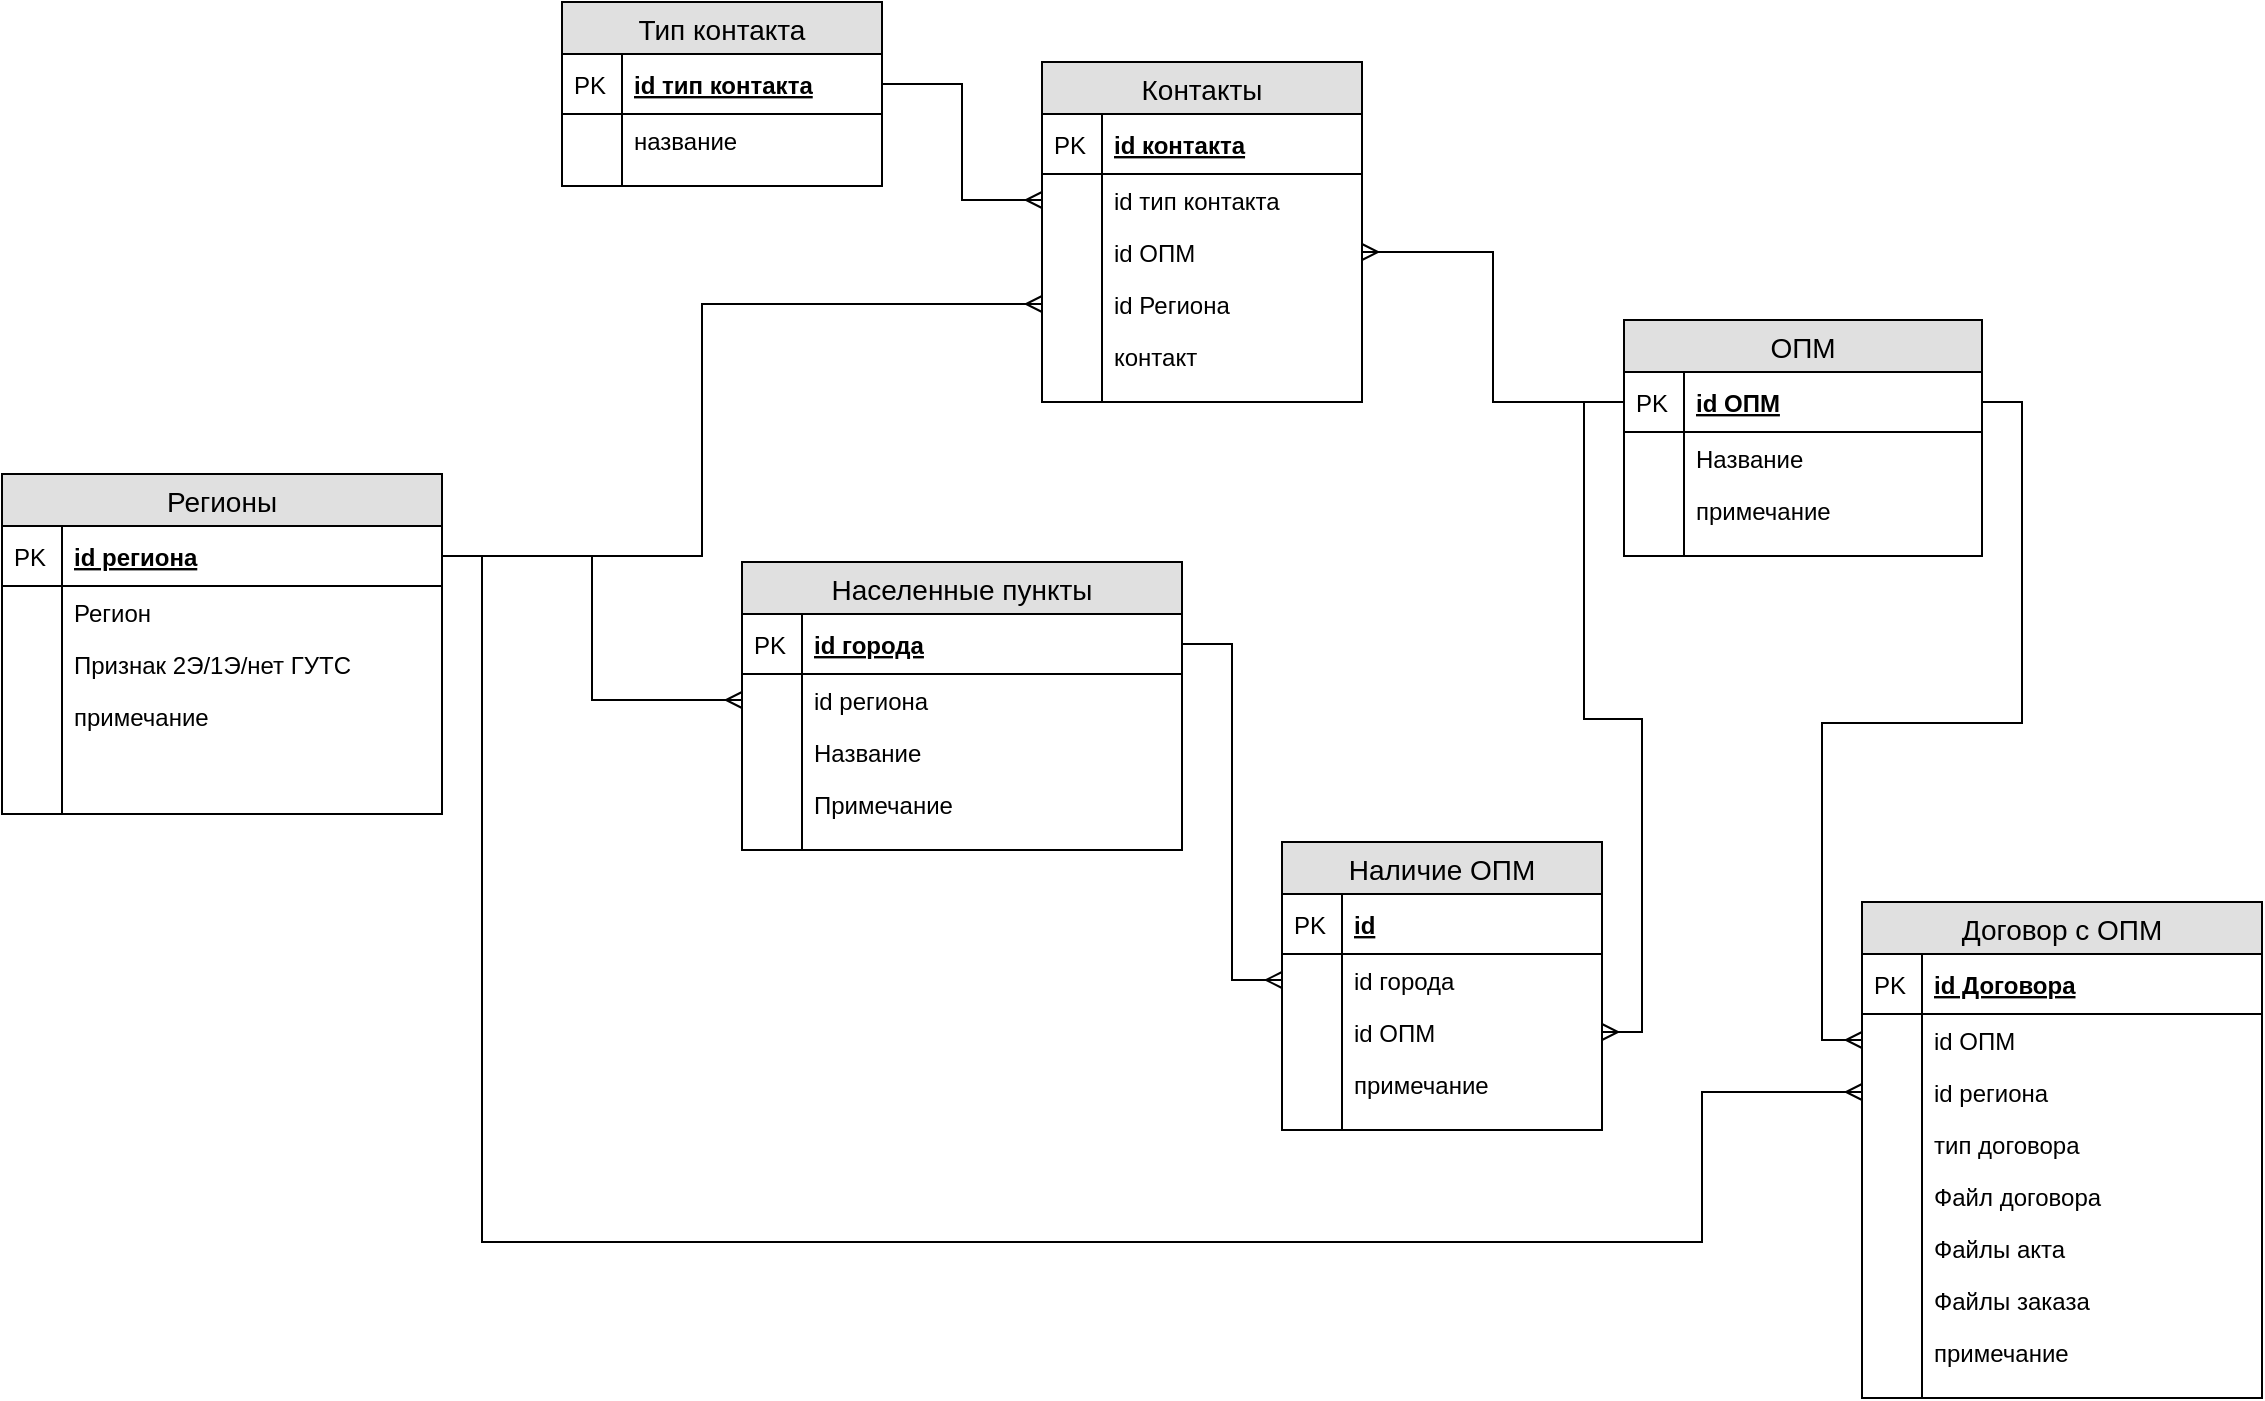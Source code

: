 <mxfile version="12.6.5" type="github">
  <diagram id="T6TtcP_ByoEV5wqr8vDN" name="Page-1">
    <mxGraphModel dx="2249" dy="1931" grid="1" gridSize="10" guides="1" tooltips="1" connect="1" arrows="1" fold="1" page="1" pageScale="1" pageWidth="827" pageHeight="1169" math="0" shadow="0">
      <root>
        <mxCell id="0"/>
        <mxCell id="1" parent="0"/>
        <mxCell id="ZsCwSDWXHQRcliCqkR90-1" value="ОПМ" style="swimlane;fontStyle=0;childLayout=stackLayout;horizontal=1;startSize=26;fillColor=#e0e0e0;horizontalStack=0;resizeParent=1;resizeParentMax=0;resizeLast=0;collapsible=1;marginBottom=0;swimlaneFillColor=#ffffff;align=center;fontSize=14;direction=east;" parent="1" vertex="1">
          <mxGeometry x="611" y="49" width="179" height="118" as="geometry">
            <mxRectangle x="590" y="70" width="70" height="26" as="alternateBounds"/>
          </mxGeometry>
        </mxCell>
        <mxCell id="ZsCwSDWXHQRcliCqkR90-2" value="id ОПМ" style="shape=partialRectangle;top=0;left=0;right=0;bottom=1;align=left;verticalAlign=middle;fillColor=none;spacingLeft=34;spacingRight=4;overflow=hidden;rotatable=0;points=[[0,0.5],[1,0.5]];portConstraint=eastwest;dropTarget=0;fontStyle=5;fontSize=12;" parent="ZsCwSDWXHQRcliCqkR90-1" vertex="1">
          <mxGeometry y="26" width="179" height="30" as="geometry"/>
        </mxCell>
        <mxCell id="ZsCwSDWXHQRcliCqkR90-3" value="PK" style="shape=partialRectangle;top=0;left=0;bottom=0;fillColor=none;align=left;verticalAlign=middle;spacingLeft=4;spacingRight=4;overflow=hidden;rotatable=0;points=[];portConstraint=eastwest;part=1;fontSize=12;" parent="ZsCwSDWXHQRcliCqkR90-2" vertex="1" connectable="0">
          <mxGeometry width="30" height="30" as="geometry"/>
        </mxCell>
        <mxCell id="ZsCwSDWXHQRcliCqkR90-4" value="Название" style="shape=partialRectangle;top=0;left=0;right=0;bottom=0;align=left;verticalAlign=top;fillColor=none;spacingLeft=34;spacingRight=4;overflow=hidden;rotatable=0;points=[[0,0.5],[1,0.5]];portConstraint=eastwest;dropTarget=0;fontSize=12;" parent="ZsCwSDWXHQRcliCqkR90-1" vertex="1">
          <mxGeometry y="56" width="179" height="26" as="geometry"/>
        </mxCell>
        <mxCell id="ZsCwSDWXHQRcliCqkR90-5" value="" style="shape=partialRectangle;top=0;left=0;bottom=0;fillColor=none;align=left;verticalAlign=top;spacingLeft=4;spacingRight=4;overflow=hidden;rotatable=0;points=[];portConstraint=eastwest;part=1;fontSize=12;" parent="ZsCwSDWXHQRcliCqkR90-4" vertex="1" connectable="0">
          <mxGeometry width="30" height="26" as="geometry"/>
        </mxCell>
        <mxCell id="ZsCwSDWXHQRcliCqkR90-6" value="примечание" style="shape=partialRectangle;top=0;left=0;right=0;bottom=0;align=left;verticalAlign=top;fillColor=none;spacingLeft=34;spacingRight=4;overflow=hidden;rotatable=0;points=[[0,0.5],[1,0.5]];portConstraint=eastwest;dropTarget=0;fontSize=12;" parent="ZsCwSDWXHQRcliCqkR90-1" vertex="1">
          <mxGeometry y="82" width="179" height="26" as="geometry"/>
        </mxCell>
        <mxCell id="ZsCwSDWXHQRcliCqkR90-7" value="" style="shape=partialRectangle;top=0;left=0;bottom=0;fillColor=none;align=left;verticalAlign=top;spacingLeft=4;spacingRight=4;overflow=hidden;rotatable=0;points=[];portConstraint=eastwest;part=1;fontSize=12;" parent="ZsCwSDWXHQRcliCqkR90-6" vertex="1" connectable="0">
          <mxGeometry width="30" height="26" as="geometry"/>
        </mxCell>
        <mxCell id="ZsCwSDWXHQRcliCqkR90-10" value="" style="shape=partialRectangle;top=0;left=0;right=0;bottom=0;align=left;verticalAlign=top;fillColor=none;spacingLeft=34;spacingRight=4;overflow=hidden;rotatable=0;points=[[0,0.5],[1,0.5]];portConstraint=eastwest;dropTarget=0;fontSize=12;" parent="ZsCwSDWXHQRcliCqkR90-1" vertex="1">
          <mxGeometry y="108" width="179" height="10" as="geometry"/>
        </mxCell>
        <mxCell id="ZsCwSDWXHQRcliCqkR90-11" value="" style="shape=partialRectangle;top=0;left=0;bottom=0;fillColor=none;align=left;verticalAlign=top;spacingLeft=4;spacingRight=4;overflow=hidden;rotatable=0;points=[];portConstraint=eastwest;part=1;fontSize=12;" parent="ZsCwSDWXHQRcliCqkR90-10" vertex="1" connectable="0">
          <mxGeometry width="30" height="10" as="geometry"/>
        </mxCell>
        <mxCell id="ZsCwSDWXHQRcliCqkR90-12" value="Договор с ОПМ" style="swimlane;fontStyle=0;childLayout=stackLayout;horizontal=1;startSize=26;fillColor=#e0e0e0;horizontalStack=0;resizeParent=1;resizeParentMax=0;resizeLast=0;collapsible=1;marginBottom=0;swimlaneFillColor=#ffffff;align=center;fontSize=14;" parent="1" vertex="1">
          <mxGeometry x="730" y="340" width="200" height="248" as="geometry"/>
        </mxCell>
        <mxCell id="ZsCwSDWXHQRcliCqkR90-13" value="id Договора" style="shape=partialRectangle;top=0;left=0;right=0;bottom=1;align=left;verticalAlign=middle;fillColor=none;spacingLeft=34;spacingRight=4;overflow=hidden;rotatable=0;points=[[0,0.5],[1,0.5]];portConstraint=eastwest;dropTarget=0;fontStyle=5;fontSize=12;" parent="ZsCwSDWXHQRcliCqkR90-12" vertex="1">
          <mxGeometry y="26" width="200" height="30" as="geometry"/>
        </mxCell>
        <mxCell id="ZsCwSDWXHQRcliCqkR90-14" value="PK" style="shape=partialRectangle;top=0;left=0;bottom=0;fillColor=none;align=left;verticalAlign=middle;spacingLeft=4;spacingRight=4;overflow=hidden;rotatable=0;points=[];portConstraint=eastwest;part=1;fontSize=12;" parent="ZsCwSDWXHQRcliCqkR90-13" vertex="1" connectable="0">
          <mxGeometry width="30" height="30" as="geometry"/>
        </mxCell>
        <mxCell id="ZsCwSDWXHQRcliCqkR90-15" value="id ОПМ" style="shape=partialRectangle;top=0;left=0;right=0;bottom=0;align=left;verticalAlign=top;fillColor=none;spacingLeft=34;spacingRight=4;overflow=hidden;rotatable=0;points=[[0,0.5],[1,0.5]];portConstraint=eastwest;dropTarget=0;fontSize=12;" parent="ZsCwSDWXHQRcliCqkR90-12" vertex="1">
          <mxGeometry y="56" width="200" height="26" as="geometry"/>
        </mxCell>
        <mxCell id="ZsCwSDWXHQRcliCqkR90-16" value="" style="shape=partialRectangle;top=0;left=0;bottom=0;fillColor=none;align=left;verticalAlign=top;spacingLeft=4;spacingRight=4;overflow=hidden;rotatable=0;points=[];portConstraint=eastwest;part=1;fontSize=12;" parent="ZsCwSDWXHQRcliCqkR90-15" vertex="1" connectable="0">
          <mxGeometry width="30" height="26" as="geometry"/>
        </mxCell>
        <mxCell id="NCW903Lwlvp0PCIu4Wwk-44" value="id региона" style="shape=partialRectangle;top=0;left=0;right=0;bottom=0;align=left;verticalAlign=top;fillColor=none;spacingLeft=34;spacingRight=4;overflow=hidden;rotatable=0;points=[[0,0.5],[1,0.5]];portConstraint=eastwest;dropTarget=0;fontSize=12;" parent="ZsCwSDWXHQRcliCqkR90-12" vertex="1">
          <mxGeometry y="82" width="200" height="26" as="geometry"/>
        </mxCell>
        <mxCell id="NCW903Lwlvp0PCIu4Wwk-45" value="" style="shape=partialRectangle;top=0;left=0;bottom=0;fillColor=none;align=left;verticalAlign=top;spacingLeft=4;spacingRight=4;overflow=hidden;rotatable=0;points=[];portConstraint=eastwest;part=1;fontSize=12;" parent="NCW903Lwlvp0PCIu4Wwk-44" vertex="1" connectable="0">
          <mxGeometry width="30" height="26" as="geometry"/>
        </mxCell>
        <mxCell id="NCW903Lwlvp0PCIu4Wwk-46" value="тип договора" style="shape=partialRectangle;top=0;left=0;right=0;bottom=0;align=left;verticalAlign=top;fillColor=none;spacingLeft=34;spacingRight=4;overflow=hidden;rotatable=0;points=[[0,0.5],[1,0.5]];portConstraint=eastwest;dropTarget=0;fontSize=12;" parent="ZsCwSDWXHQRcliCqkR90-12" vertex="1">
          <mxGeometry y="108" width="200" height="26" as="geometry"/>
        </mxCell>
        <mxCell id="NCW903Lwlvp0PCIu4Wwk-47" value="" style="shape=partialRectangle;top=0;left=0;bottom=0;fillColor=none;align=left;verticalAlign=top;spacingLeft=4;spacingRight=4;overflow=hidden;rotatable=0;points=[];portConstraint=eastwest;part=1;fontSize=12;" parent="NCW903Lwlvp0PCIu4Wwk-46" vertex="1" connectable="0">
          <mxGeometry width="30" height="26" as="geometry"/>
        </mxCell>
        <mxCell id="ZsCwSDWXHQRcliCqkR90-25" value="Файл договора" style="shape=partialRectangle;top=0;left=0;right=0;bottom=0;align=left;verticalAlign=top;fillColor=none;spacingLeft=34;spacingRight=4;overflow=hidden;rotatable=0;points=[[0,0.5],[1,0.5]];portConstraint=eastwest;dropTarget=0;fontSize=12;" parent="ZsCwSDWXHQRcliCqkR90-12" vertex="1">
          <mxGeometry y="134" width="200" height="26" as="geometry"/>
        </mxCell>
        <mxCell id="ZsCwSDWXHQRcliCqkR90-26" value="" style="shape=partialRectangle;top=0;left=0;bottom=0;fillColor=none;align=left;verticalAlign=top;spacingLeft=4;spacingRight=4;overflow=hidden;rotatable=0;points=[];portConstraint=eastwest;part=1;fontSize=12;" parent="ZsCwSDWXHQRcliCqkR90-25" vertex="1" connectable="0">
          <mxGeometry width="30" height="26" as="geometry"/>
        </mxCell>
        <mxCell id="ZsCwSDWXHQRcliCqkR90-19" value="Файлы акта" style="shape=partialRectangle;top=0;left=0;right=0;bottom=0;align=left;verticalAlign=top;fillColor=none;spacingLeft=34;spacingRight=4;overflow=hidden;rotatable=0;points=[[0,0.5],[1,0.5]];portConstraint=eastwest;dropTarget=0;fontSize=12;" parent="ZsCwSDWXHQRcliCqkR90-12" vertex="1">
          <mxGeometry y="160" width="200" height="26" as="geometry"/>
        </mxCell>
        <mxCell id="ZsCwSDWXHQRcliCqkR90-20" value="" style="shape=partialRectangle;top=0;left=0;bottom=0;fillColor=none;align=left;verticalAlign=top;spacingLeft=4;spacingRight=4;overflow=hidden;rotatable=0;points=[];portConstraint=eastwest;part=1;fontSize=12;" parent="ZsCwSDWXHQRcliCqkR90-19" vertex="1" connectable="0">
          <mxGeometry width="30" height="26" as="geometry"/>
        </mxCell>
        <mxCell id="NCW903Lwlvp0PCIu4Wwk-39" value="Файлы заказа" style="shape=partialRectangle;top=0;left=0;right=0;bottom=0;align=left;verticalAlign=top;fillColor=none;spacingLeft=34;spacingRight=4;overflow=hidden;rotatable=0;points=[[0,0.5],[1,0.5]];portConstraint=eastwest;dropTarget=0;fontSize=12;" parent="ZsCwSDWXHQRcliCqkR90-12" vertex="1">
          <mxGeometry y="186" width="200" height="26" as="geometry"/>
        </mxCell>
        <mxCell id="NCW903Lwlvp0PCIu4Wwk-40" value="" style="shape=partialRectangle;top=0;left=0;bottom=0;fillColor=none;align=left;verticalAlign=top;spacingLeft=4;spacingRight=4;overflow=hidden;rotatable=0;points=[];portConstraint=eastwest;part=1;fontSize=12;" parent="NCW903Lwlvp0PCIu4Wwk-39" vertex="1" connectable="0">
          <mxGeometry width="30" height="26" as="geometry"/>
        </mxCell>
        <mxCell id="NCW903Lwlvp0PCIu4Wwk-37" value="примечание" style="shape=partialRectangle;top=0;left=0;right=0;bottom=0;align=left;verticalAlign=top;fillColor=none;spacingLeft=34;spacingRight=4;overflow=hidden;rotatable=0;points=[[0,0.5],[1,0.5]];portConstraint=eastwest;dropTarget=0;fontSize=12;" parent="ZsCwSDWXHQRcliCqkR90-12" vertex="1">
          <mxGeometry y="212" width="200" height="26" as="geometry"/>
        </mxCell>
        <mxCell id="NCW903Lwlvp0PCIu4Wwk-38" value="" style="shape=partialRectangle;top=0;left=0;bottom=0;fillColor=none;align=left;verticalAlign=top;spacingLeft=4;spacingRight=4;overflow=hidden;rotatable=0;points=[];portConstraint=eastwest;part=1;fontSize=12;" parent="NCW903Lwlvp0PCIu4Wwk-37" vertex="1" connectable="0">
          <mxGeometry width="30" height="26" as="geometry"/>
        </mxCell>
        <mxCell id="ZsCwSDWXHQRcliCqkR90-21" value="" style="shape=partialRectangle;top=0;left=0;right=0;bottom=0;align=left;verticalAlign=top;fillColor=none;spacingLeft=34;spacingRight=4;overflow=hidden;rotatable=0;points=[[0,0.5],[1,0.5]];portConstraint=eastwest;dropTarget=0;fontSize=12;" parent="ZsCwSDWXHQRcliCqkR90-12" vertex="1">
          <mxGeometry y="238" width="200" height="10" as="geometry"/>
        </mxCell>
        <mxCell id="ZsCwSDWXHQRcliCqkR90-22" value="" style="shape=partialRectangle;top=0;left=0;bottom=0;fillColor=none;align=left;verticalAlign=top;spacingLeft=4;spacingRight=4;overflow=hidden;rotatable=0;points=[];portConstraint=eastwest;part=1;fontSize=12;" parent="ZsCwSDWXHQRcliCqkR90-21" vertex="1" connectable="0">
          <mxGeometry width="30" height="10" as="geometry"/>
        </mxCell>
        <mxCell id="ZsCwSDWXHQRcliCqkR90-27" value="Населенные пункты" style="swimlane;fontStyle=0;childLayout=stackLayout;horizontal=1;startSize=26;fillColor=#e0e0e0;horizontalStack=0;resizeParent=1;resizeParentMax=0;resizeLast=0;collapsible=1;marginBottom=0;swimlaneFillColor=#ffffff;align=center;fontSize=14;" parent="1" vertex="1">
          <mxGeometry x="170" y="170" width="220" height="144" as="geometry"/>
        </mxCell>
        <mxCell id="ZsCwSDWXHQRcliCqkR90-28" value="id города" style="shape=partialRectangle;top=0;left=0;right=0;bottom=1;align=left;verticalAlign=middle;fillColor=none;spacingLeft=34;spacingRight=4;overflow=hidden;rotatable=0;points=[[0,0.5],[1,0.5]];portConstraint=eastwest;dropTarget=0;fontStyle=5;fontSize=12;" parent="ZsCwSDWXHQRcliCqkR90-27" vertex="1">
          <mxGeometry y="26" width="220" height="30" as="geometry"/>
        </mxCell>
        <mxCell id="ZsCwSDWXHQRcliCqkR90-29" value="PK" style="shape=partialRectangle;top=0;left=0;bottom=0;fillColor=none;align=left;verticalAlign=middle;spacingLeft=4;spacingRight=4;overflow=hidden;rotatable=0;points=[];portConstraint=eastwest;part=1;fontSize=12;" parent="ZsCwSDWXHQRcliCqkR90-28" vertex="1" connectable="0">
          <mxGeometry width="30" height="30" as="geometry"/>
        </mxCell>
        <mxCell id="ZsCwSDWXHQRcliCqkR90-30" value="id региона" style="shape=partialRectangle;top=0;left=0;right=0;bottom=0;align=left;verticalAlign=top;fillColor=none;spacingLeft=34;spacingRight=4;overflow=hidden;rotatable=0;points=[[0,0.5],[1,0.5]];portConstraint=eastwest;dropTarget=0;fontSize=12;" parent="ZsCwSDWXHQRcliCqkR90-27" vertex="1">
          <mxGeometry y="56" width="220" height="26" as="geometry"/>
        </mxCell>
        <mxCell id="ZsCwSDWXHQRcliCqkR90-31" value="" style="shape=partialRectangle;top=0;left=0;bottom=0;fillColor=none;align=left;verticalAlign=top;spacingLeft=4;spacingRight=4;overflow=hidden;rotatable=0;points=[];portConstraint=eastwest;part=1;fontSize=12;" parent="ZsCwSDWXHQRcliCqkR90-30" vertex="1" connectable="0">
          <mxGeometry width="30" height="26" as="geometry"/>
        </mxCell>
        <mxCell id="ZsCwSDWXHQRcliCqkR90-32" value="Название" style="shape=partialRectangle;top=0;left=0;right=0;bottom=0;align=left;verticalAlign=top;fillColor=none;spacingLeft=34;spacingRight=4;overflow=hidden;rotatable=0;points=[[0,0.5],[1,0.5]];portConstraint=eastwest;dropTarget=0;fontSize=12;" parent="ZsCwSDWXHQRcliCqkR90-27" vertex="1">
          <mxGeometry y="82" width="220" height="26" as="geometry"/>
        </mxCell>
        <mxCell id="ZsCwSDWXHQRcliCqkR90-33" value="" style="shape=partialRectangle;top=0;left=0;bottom=0;fillColor=none;align=left;verticalAlign=top;spacingLeft=4;spacingRight=4;overflow=hidden;rotatable=0;points=[];portConstraint=eastwest;part=1;fontSize=12;" parent="ZsCwSDWXHQRcliCqkR90-32" vertex="1" connectable="0">
          <mxGeometry width="30" height="26" as="geometry"/>
        </mxCell>
        <mxCell id="zO0Mn41OCNZTCa0ghS_0-32" value="Примечание" style="shape=partialRectangle;top=0;left=0;right=0;bottom=0;align=left;verticalAlign=top;fillColor=none;spacingLeft=34;spacingRight=4;overflow=hidden;rotatable=0;points=[[0,0.5],[1,0.5]];portConstraint=eastwest;dropTarget=0;fontSize=12;" vertex="1" parent="ZsCwSDWXHQRcliCqkR90-27">
          <mxGeometry y="108" width="220" height="26" as="geometry"/>
        </mxCell>
        <mxCell id="zO0Mn41OCNZTCa0ghS_0-33" value="" style="shape=partialRectangle;top=0;left=0;bottom=0;fillColor=none;align=left;verticalAlign=top;spacingLeft=4;spacingRight=4;overflow=hidden;rotatable=0;points=[];portConstraint=eastwest;part=1;fontSize=12;" vertex="1" connectable="0" parent="zO0Mn41OCNZTCa0ghS_0-32">
          <mxGeometry width="30" height="26" as="geometry"/>
        </mxCell>
        <mxCell id="ZsCwSDWXHQRcliCqkR90-36" value="" style="shape=partialRectangle;top=0;left=0;right=0;bottom=0;align=left;verticalAlign=top;fillColor=none;spacingLeft=34;spacingRight=4;overflow=hidden;rotatable=0;points=[[0,0.5],[1,0.5]];portConstraint=eastwest;dropTarget=0;fontSize=12;" parent="ZsCwSDWXHQRcliCqkR90-27" vertex="1">
          <mxGeometry y="134" width="220" height="10" as="geometry"/>
        </mxCell>
        <mxCell id="ZsCwSDWXHQRcliCqkR90-37" value="" style="shape=partialRectangle;top=0;left=0;bottom=0;fillColor=none;align=left;verticalAlign=top;spacingLeft=4;spacingRight=4;overflow=hidden;rotatable=0;points=[];portConstraint=eastwest;part=1;fontSize=12;" parent="ZsCwSDWXHQRcliCqkR90-36" vertex="1" connectable="0">
          <mxGeometry width="30" height="10" as="geometry"/>
        </mxCell>
        <mxCell id="NCW903Lwlvp0PCIu4Wwk-1" value="Регионы" style="swimlane;fontStyle=0;childLayout=stackLayout;horizontal=1;startSize=26;fillColor=#e0e0e0;horizontalStack=0;resizeParent=1;resizeParentMax=0;resizeLast=0;collapsible=1;marginBottom=0;swimlaneFillColor=#ffffff;align=center;fontSize=14;" parent="1" vertex="1">
          <mxGeometry x="-200" y="126" width="220" height="170" as="geometry"/>
        </mxCell>
        <mxCell id="NCW903Lwlvp0PCIu4Wwk-2" value="id региона" style="shape=partialRectangle;top=0;left=0;right=0;bottom=1;align=left;verticalAlign=middle;fillColor=none;spacingLeft=34;spacingRight=4;overflow=hidden;rotatable=0;points=[[0,0.5],[1,0.5]];portConstraint=eastwest;dropTarget=0;fontStyle=5;fontSize=12;" parent="NCW903Lwlvp0PCIu4Wwk-1" vertex="1">
          <mxGeometry y="26" width="220" height="30" as="geometry"/>
        </mxCell>
        <mxCell id="NCW903Lwlvp0PCIu4Wwk-3" value="PK" style="shape=partialRectangle;top=0;left=0;bottom=0;fillColor=none;align=left;verticalAlign=middle;spacingLeft=4;spacingRight=4;overflow=hidden;rotatable=0;points=[];portConstraint=eastwest;part=1;fontSize=12;" parent="NCW903Lwlvp0PCIu4Wwk-2" vertex="1" connectable="0">
          <mxGeometry width="30" height="30" as="geometry"/>
        </mxCell>
        <mxCell id="NCW903Lwlvp0PCIu4Wwk-4" value="Регион" style="shape=partialRectangle;top=0;left=0;right=0;bottom=0;align=left;verticalAlign=top;fillColor=none;spacingLeft=34;spacingRight=4;overflow=hidden;rotatable=0;points=[[0,0.5],[1,0.5]];portConstraint=eastwest;dropTarget=0;fontSize=12;" parent="NCW903Lwlvp0PCIu4Wwk-1" vertex="1">
          <mxGeometry y="56" width="220" height="26" as="geometry"/>
        </mxCell>
        <mxCell id="NCW903Lwlvp0PCIu4Wwk-5" value="" style="shape=partialRectangle;top=0;left=0;bottom=0;fillColor=none;align=left;verticalAlign=top;spacingLeft=4;spacingRight=4;overflow=hidden;rotatable=0;points=[];portConstraint=eastwest;part=1;fontSize=12;" parent="NCW903Lwlvp0PCIu4Wwk-4" vertex="1" connectable="0">
          <mxGeometry width="30" height="26" as="geometry"/>
        </mxCell>
        <mxCell id="NCW903Lwlvp0PCIu4Wwk-6" value="Признак 2Э/1Э/нет ГУТС" style="shape=partialRectangle;top=0;left=0;right=0;bottom=0;align=left;verticalAlign=top;fillColor=none;spacingLeft=34;spacingRight=4;overflow=hidden;rotatable=0;points=[[0,0.5],[1,0.5]];portConstraint=eastwest;dropTarget=0;fontSize=12;" parent="NCW903Lwlvp0PCIu4Wwk-1" vertex="1">
          <mxGeometry y="82" width="220" height="26" as="geometry"/>
        </mxCell>
        <mxCell id="NCW903Lwlvp0PCIu4Wwk-7" value="" style="shape=partialRectangle;top=0;left=0;bottom=0;fillColor=none;align=left;verticalAlign=top;spacingLeft=4;spacingRight=4;overflow=hidden;rotatable=0;points=[];portConstraint=eastwest;part=1;fontSize=12;" parent="NCW903Lwlvp0PCIu4Wwk-6" vertex="1" connectable="0">
          <mxGeometry width="30" height="26" as="geometry"/>
        </mxCell>
        <mxCell id="NCW903Lwlvp0PCIu4Wwk-10" value="примечание" style="shape=partialRectangle;top=0;left=0;right=0;bottom=0;align=left;verticalAlign=top;fillColor=none;spacingLeft=34;spacingRight=4;overflow=hidden;rotatable=0;points=[[0,0.5],[1,0.5]];portConstraint=eastwest;dropTarget=0;fontSize=12;" parent="NCW903Lwlvp0PCIu4Wwk-1" vertex="1">
          <mxGeometry y="108" width="220" height="26" as="geometry"/>
        </mxCell>
        <mxCell id="NCW903Lwlvp0PCIu4Wwk-11" value="" style="shape=partialRectangle;top=0;left=0;bottom=0;fillColor=none;align=left;verticalAlign=top;spacingLeft=4;spacingRight=4;overflow=hidden;rotatable=0;points=[];portConstraint=eastwest;part=1;fontSize=12;" parent="NCW903Lwlvp0PCIu4Wwk-10" vertex="1" connectable="0">
          <mxGeometry width="30" height="26" as="geometry"/>
        </mxCell>
        <mxCell id="NCW903Lwlvp0PCIu4Wwk-8" value="" style="shape=partialRectangle;top=0;left=0;right=0;bottom=0;align=left;verticalAlign=top;fillColor=none;spacingLeft=34;spacingRight=4;overflow=hidden;rotatable=0;points=[[0,0.5],[1,0.5]];portConstraint=eastwest;dropTarget=0;fontSize=12;" parent="NCW903Lwlvp0PCIu4Wwk-1" vertex="1">
          <mxGeometry y="134" width="220" height="26" as="geometry"/>
        </mxCell>
        <mxCell id="NCW903Lwlvp0PCIu4Wwk-9" value="" style="shape=partialRectangle;top=0;left=0;bottom=0;fillColor=none;align=left;verticalAlign=top;spacingLeft=4;spacingRight=4;overflow=hidden;rotatable=0;points=[];portConstraint=eastwest;part=1;fontSize=12;" parent="NCW903Lwlvp0PCIu4Wwk-8" vertex="1" connectable="0">
          <mxGeometry width="30" height="26" as="geometry"/>
        </mxCell>
        <mxCell id="NCW903Lwlvp0PCIu4Wwk-12" value="" style="shape=partialRectangle;top=0;left=0;right=0;bottom=0;align=left;verticalAlign=top;fillColor=none;spacingLeft=34;spacingRight=4;overflow=hidden;rotatable=0;points=[[0,0.5],[1,0.5]];portConstraint=eastwest;dropTarget=0;fontSize=12;" parent="NCW903Lwlvp0PCIu4Wwk-1" vertex="1">
          <mxGeometry y="160" width="220" height="10" as="geometry"/>
        </mxCell>
        <mxCell id="NCW903Lwlvp0PCIu4Wwk-13" value="" style="shape=partialRectangle;top=0;left=0;bottom=0;fillColor=none;align=left;verticalAlign=top;spacingLeft=4;spacingRight=4;overflow=hidden;rotatable=0;points=[];portConstraint=eastwest;part=1;fontSize=12;" parent="NCW903Lwlvp0PCIu4Wwk-12" vertex="1" connectable="0">
          <mxGeometry width="30" height="10" as="geometry"/>
        </mxCell>
        <mxCell id="NCW903Lwlvp0PCIu4Wwk-15" value="Наличие ОПМ" style="swimlane;fontStyle=0;childLayout=stackLayout;horizontal=1;startSize=26;fillColor=#e0e0e0;horizontalStack=0;resizeParent=1;resizeParentMax=0;resizeLast=0;collapsible=1;marginBottom=0;swimlaneFillColor=#ffffff;align=center;fontSize=14;" parent="1" vertex="1">
          <mxGeometry x="440" y="310" width="160" height="144" as="geometry"/>
        </mxCell>
        <mxCell id="NCW903Lwlvp0PCIu4Wwk-16" value="id" style="shape=partialRectangle;top=0;left=0;right=0;bottom=1;align=left;verticalAlign=middle;fillColor=none;spacingLeft=34;spacingRight=4;overflow=hidden;rotatable=0;points=[[0,0.5],[1,0.5]];portConstraint=eastwest;dropTarget=0;fontStyle=5;fontSize=12;" parent="NCW903Lwlvp0PCIu4Wwk-15" vertex="1">
          <mxGeometry y="26" width="160" height="30" as="geometry"/>
        </mxCell>
        <mxCell id="NCW903Lwlvp0PCIu4Wwk-17" value="PK" style="shape=partialRectangle;top=0;left=0;bottom=0;fillColor=none;align=left;verticalAlign=middle;spacingLeft=4;spacingRight=4;overflow=hidden;rotatable=0;points=[];portConstraint=eastwest;part=1;fontSize=12;" parent="NCW903Lwlvp0PCIu4Wwk-16" vertex="1" connectable="0">
          <mxGeometry width="30" height="30" as="geometry"/>
        </mxCell>
        <mxCell id="NCW903Lwlvp0PCIu4Wwk-18" value="id города" style="shape=partialRectangle;top=0;left=0;right=0;bottom=0;align=left;verticalAlign=top;fillColor=none;spacingLeft=34;spacingRight=4;overflow=hidden;rotatable=0;points=[[0,0.5],[1,0.5]];portConstraint=eastwest;dropTarget=0;fontSize=12;" parent="NCW903Lwlvp0PCIu4Wwk-15" vertex="1">
          <mxGeometry y="56" width="160" height="26" as="geometry"/>
        </mxCell>
        <mxCell id="NCW903Lwlvp0PCIu4Wwk-19" value="" style="shape=partialRectangle;top=0;left=0;bottom=0;fillColor=none;align=left;verticalAlign=top;spacingLeft=4;spacingRight=4;overflow=hidden;rotatable=0;points=[];portConstraint=eastwest;part=1;fontSize=12;" parent="NCW903Lwlvp0PCIu4Wwk-18" vertex="1" connectable="0">
          <mxGeometry width="30" height="26" as="geometry"/>
        </mxCell>
        <mxCell id="NCW903Lwlvp0PCIu4Wwk-20" value="id ОПМ" style="shape=partialRectangle;top=0;left=0;right=0;bottom=0;align=left;verticalAlign=top;fillColor=none;spacingLeft=34;spacingRight=4;overflow=hidden;rotatable=0;points=[[0,0.5],[1,0.5]];portConstraint=eastwest;dropTarget=0;fontSize=12;" parent="NCW903Lwlvp0PCIu4Wwk-15" vertex="1">
          <mxGeometry y="82" width="160" height="26" as="geometry"/>
        </mxCell>
        <mxCell id="NCW903Lwlvp0PCIu4Wwk-21" value="" style="shape=partialRectangle;top=0;left=0;bottom=0;fillColor=none;align=left;verticalAlign=top;spacingLeft=4;spacingRight=4;overflow=hidden;rotatable=0;points=[];portConstraint=eastwest;part=1;fontSize=12;" parent="NCW903Lwlvp0PCIu4Wwk-20" vertex="1" connectable="0">
          <mxGeometry width="30" height="26" as="geometry"/>
        </mxCell>
        <mxCell id="NCW903Lwlvp0PCIu4Wwk-22" value="примечание" style="shape=partialRectangle;top=0;left=0;right=0;bottom=0;align=left;verticalAlign=top;fillColor=none;spacingLeft=34;spacingRight=4;overflow=hidden;rotatable=0;points=[[0,0.5],[1,0.5]];portConstraint=eastwest;dropTarget=0;fontSize=12;" parent="NCW903Lwlvp0PCIu4Wwk-15" vertex="1">
          <mxGeometry y="108" width="160" height="26" as="geometry"/>
        </mxCell>
        <mxCell id="NCW903Lwlvp0PCIu4Wwk-23" value="" style="shape=partialRectangle;top=0;left=0;bottom=0;fillColor=none;align=left;verticalAlign=top;spacingLeft=4;spacingRight=4;overflow=hidden;rotatable=0;points=[];portConstraint=eastwest;part=1;fontSize=12;" parent="NCW903Lwlvp0PCIu4Wwk-22" vertex="1" connectable="0">
          <mxGeometry width="30" height="26" as="geometry"/>
        </mxCell>
        <mxCell id="NCW903Lwlvp0PCIu4Wwk-24" value="" style="shape=partialRectangle;top=0;left=0;right=0;bottom=0;align=left;verticalAlign=top;fillColor=none;spacingLeft=34;spacingRight=4;overflow=hidden;rotatable=0;points=[[0,0.5],[1,0.5]];portConstraint=eastwest;dropTarget=0;fontSize=12;" parent="NCW903Lwlvp0PCIu4Wwk-15" vertex="1">
          <mxGeometry y="134" width="160" height="10" as="geometry"/>
        </mxCell>
        <mxCell id="NCW903Lwlvp0PCIu4Wwk-25" value="" style="shape=partialRectangle;top=0;left=0;bottom=0;fillColor=none;align=left;verticalAlign=top;spacingLeft=4;spacingRight=4;overflow=hidden;rotatable=0;points=[];portConstraint=eastwest;part=1;fontSize=12;" parent="NCW903Lwlvp0PCIu4Wwk-24" vertex="1" connectable="0">
          <mxGeometry width="30" height="10" as="geometry"/>
        </mxCell>
        <mxCell id="NCW903Lwlvp0PCIu4Wwk-33" style="edgeStyle=orthogonalEdgeStyle;rounded=0;orthogonalLoop=1;jettySize=auto;html=1;exitX=0;exitY=0.5;exitDx=0;exitDy=0;entryX=1;entryY=0.5;entryDx=0;entryDy=0;endArrow=ERmany;endFill=0;" parent="1" source="ZsCwSDWXHQRcliCqkR90-2" target="NCW903Lwlvp0PCIu4Wwk-20" edge="1">
          <mxGeometry relative="1" as="geometry"/>
        </mxCell>
        <mxCell id="NCW903Lwlvp0PCIu4Wwk-34" style="edgeStyle=orthogonalEdgeStyle;rounded=0;orthogonalLoop=1;jettySize=auto;html=1;exitX=1;exitY=0.5;exitDx=0;exitDy=0;endArrow=ERmany;endFill=0;" parent="1" source="ZsCwSDWXHQRcliCqkR90-28" target="NCW903Lwlvp0PCIu4Wwk-18" edge="1">
          <mxGeometry relative="1" as="geometry"/>
        </mxCell>
        <mxCell id="NCW903Lwlvp0PCIu4Wwk-35" style="edgeStyle=orthogonalEdgeStyle;rounded=0;orthogonalLoop=1;jettySize=auto;html=1;exitX=1;exitY=0.5;exitDx=0;exitDy=0;entryX=0;entryY=0.5;entryDx=0;entryDy=0;endArrow=ERmany;endFill=0;" parent="1" source="NCW903Lwlvp0PCIu4Wwk-2" target="ZsCwSDWXHQRcliCqkR90-30" edge="1">
          <mxGeometry relative="1" as="geometry"/>
        </mxCell>
        <mxCell id="NCW903Lwlvp0PCIu4Wwk-42" style="edgeStyle=orthogonalEdgeStyle;rounded=0;orthogonalLoop=1;jettySize=auto;html=1;exitX=1;exitY=0.5;exitDx=0;exitDy=0;endArrow=ERmany;endFill=0;" parent="1" source="ZsCwSDWXHQRcliCqkR90-2" target="ZsCwSDWXHQRcliCqkR90-15" edge="1">
          <mxGeometry relative="1" as="geometry"/>
        </mxCell>
        <mxCell id="zO0Mn41OCNZTCa0ghS_0-3" value="Контакты" style="swimlane;fontStyle=0;childLayout=stackLayout;horizontal=1;startSize=26;fillColor=#e0e0e0;horizontalStack=0;resizeParent=1;resizeParentMax=0;resizeLast=0;collapsible=1;marginBottom=0;swimlaneFillColor=#ffffff;align=center;fontSize=14;" vertex="1" parent="1">
          <mxGeometry x="320" y="-80" width="160" height="170" as="geometry"/>
        </mxCell>
        <mxCell id="zO0Mn41OCNZTCa0ghS_0-4" value="id контакта" style="shape=partialRectangle;top=0;left=0;right=0;bottom=1;align=left;verticalAlign=middle;fillColor=none;spacingLeft=34;spacingRight=4;overflow=hidden;rotatable=0;points=[[0,0.5],[1,0.5]];portConstraint=eastwest;dropTarget=0;fontStyle=5;fontSize=12;" vertex="1" parent="zO0Mn41OCNZTCa0ghS_0-3">
          <mxGeometry y="26" width="160" height="30" as="geometry"/>
        </mxCell>
        <mxCell id="zO0Mn41OCNZTCa0ghS_0-5" value="PK" style="shape=partialRectangle;top=0;left=0;bottom=0;fillColor=none;align=left;verticalAlign=middle;spacingLeft=4;spacingRight=4;overflow=hidden;rotatable=0;points=[];portConstraint=eastwest;part=1;fontSize=12;" vertex="1" connectable="0" parent="zO0Mn41OCNZTCa0ghS_0-4">
          <mxGeometry width="30" height="30" as="geometry"/>
        </mxCell>
        <mxCell id="zO0Mn41OCNZTCa0ghS_0-6" value="id тип контакта" style="shape=partialRectangle;top=0;left=0;right=0;bottom=0;align=left;verticalAlign=top;fillColor=none;spacingLeft=34;spacingRight=4;overflow=hidden;rotatable=0;points=[[0,0.5],[1,0.5]];portConstraint=eastwest;dropTarget=0;fontSize=12;" vertex="1" parent="zO0Mn41OCNZTCa0ghS_0-3">
          <mxGeometry y="56" width="160" height="26" as="geometry"/>
        </mxCell>
        <mxCell id="zO0Mn41OCNZTCa0ghS_0-7" value="" style="shape=partialRectangle;top=0;left=0;bottom=0;fillColor=none;align=left;verticalAlign=top;spacingLeft=4;spacingRight=4;overflow=hidden;rotatable=0;points=[];portConstraint=eastwest;part=1;fontSize=12;" vertex="1" connectable="0" parent="zO0Mn41OCNZTCa0ghS_0-6">
          <mxGeometry width="30" height="26" as="geometry"/>
        </mxCell>
        <mxCell id="zO0Mn41OCNZTCa0ghS_0-8" value="id ОПМ" style="shape=partialRectangle;top=0;left=0;right=0;bottom=0;align=left;verticalAlign=top;fillColor=none;spacingLeft=34;spacingRight=4;overflow=hidden;rotatable=0;points=[[0,0.5],[1,0.5]];portConstraint=eastwest;dropTarget=0;fontSize=12;" vertex="1" parent="zO0Mn41OCNZTCa0ghS_0-3">
          <mxGeometry y="82" width="160" height="26" as="geometry"/>
        </mxCell>
        <mxCell id="zO0Mn41OCNZTCa0ghS_0-9" value="" style="shape=partialRectangle;top=0;left=0;bottom=0;fillColor=none;align=left;verticalAlign=top;spacingLeft=4;spacingRight=4;overflow=hidden;rotatable=0;points=[];portConstraint=eastwest;part=1;fontSize=12;" vertex="1" connectable="0" parent="zO0Mn41OCNZTCa0ghS_0-8">
          <mxGeometry width="30" height="26" as="geometry"/>
        </mxCell>
        <mxCell id="zO0Mn41OCNZTCa0ghS_0-10" value="id Региона" style="shape=partialRectangle;top=0;left=0;right=0;bottom=0;align=left;verticalAlign=top;fillColor=none;spacingLeft=34;spacingRight=4;overflow=hidden;rotatable=0;points=[[0,0.5],[1,0.5]];portConstraint=eastwest;dropTarget=0;fontSize=12;" vertex="1" parent="zO0Mn41OCNZTCa0ghS_0-3">
          <mxGeometry y="108" width="160" height="26" as="geometry"/>
        </mxCell>
        <mxCell id="zO0Mn41OCNZTCa0ghS_0-11" value="" style="shape=partialRectangle;top=0;left=0;bottom=0;fillColor=none;align=left;verticalAlign=top;spacingLeft=4;spacingRight=4;overflow=hidden;rotatable=0;points=[];portConstraint=eastwest;part=1;fontSize=12;" vertex="1" connectable="0" parent="zO0Mn41OCNZTCa0ghS_0-10">
          <mxGeometry width="30" height="26" as="geometry"/>
        </mxCell>
        <mxCell id="zO0Mn41OCNZTCa0ghS_0-30" value="контакт" style="shape=partialRectangle;top=0;left=0;right=0;bottom=0;align=left;verticalAlign=top;fillColor=none;spacingLeft=34;spacingRight=4;overflow=hidden;rotatable=0;points=[[0,0.5],[1,0.5]];portConstraint=eastwest;dropTarget=0;fontSize=12;" vertex="1" parent="zO0Mn41OCNZTCa0ghS_0-3">
          <mxGeometry y="134" width="160" height="26" as="geometry"/>
        </mxCell>
        <mxCell id="zO0Mn41OCNZTCa0ghS_0-31" value="" style="shape=partialRectangle;top=0;left=0;bottom=0;fillColor=none;align=left;verticalAlign=top;spacingLeft=4;spacingRight=4;overflow=hidden;rotatable=0;points=[];portConstraint=eastwest;part=1;fontSize=12;" vertex="1" connectable="0" parent="zO0Mn41OCNZTCa0ghS_0-30">
          <mxGeometry width="30" height="26" as="geometry"/>
        </mxCell>
        <mxCell id="zO0Mn41OCNZTCa0ghS_0-12" value="" style="shape=partialRectangle;top=0;left=0;right=0;bottom=0;align=left;verticalAlign=top;fillColor=none;spacingLeft=34;spacingRight=4;overflow=hidden;rotatable=0;points=[[0,0.5],[1,0.5]];portConstraint=eastwest;dropTarget=0;fontSize=12;" vertex="1" parent="zO0Mn41OCNZTCa0ghS_0-3">
          <mxGeometry y="160" width="160" height="10" as="geometry"/>
        </mxCell>
        <mxCell id="zO0Mn41OCNZTCa0ghS_0-13" value="" style="shape=partialRectangle;top=0;left=0;bottom=0;fillColor=none;align=left;verticalAlign=top;spacingLeft=4;spacingRight=4;overflow=hidden;rotatable=0;points=[];portConstraint=eastwest;part=1;fontSize=12;" vertex="1" connectable="0" parent="zO0Mn41OCNZTCa0ghS_0-12">
          <mxGeometry width="30" height="10" as="geometry"/>
        </mxCell>
        <mxCell id="zO0Mn41OCNZTCa0ghS_0-14" style="edgeStyle=orthogonalEdgeStyle;rounded=0;orthogonalLoop=1;jettySize=auto;html=1;exitX=1;exitY=0.5;exitDx=0;exitDy=0;endArrow=ERmany;endFill=0;" edge="1" parent="1" source="NCW903Lwlvp0PCIu4Wwk-2" target="zO0Mn41OCNZTCa0ghS_0-10">
          <mxGeometry relative="1" as="geometry">
            <Array as="points">
              <mxPoint x="150" y="167"/>
              <mxPoint x="150" y="41"/>
            </Array>
          </mxGeometry>
        </mxCell>
        <mxCell id="zO0Mn41OCNZTCa0ghS_0-15" style="edgeStyle=orthogonalEdgeStyle;rounded=0;orthogonalLoop=1;jettySize=auto;html=1;exitX=0;exitY=0.5;exitDx=0;exitDy=0;endArrow=ERmany;endFill=0;" edge="1" parent="1" source="ZsCwSDWXHQRcliCqkR90-2" target="zO0Mn41OCNZTCa0ghS_0-8">
          <mxGeometry relative="1" as="geometry"/>
        </mxCell>
        <mxCell id="zO0Mn41OCNZTCa0ghS_0-16" value="Тип контакта" style="swimlane;fontStyle=0;childLayout=stackLayout;horizontal=1;startSize=26;fillColor=#e0e0e0;horizontalStack=0;resizeParent=1;resizeParentMax=0;resizeLast=0;collapsible=1;marginBottom=0;swimlaneFillColor=#ffffff;align=center;fontSize=14;" vertex="1" parent="1">
          <mxGeometry x="80" y="-110" width="160" height="92" as="geometry"/>
        </mxCell>
        <mxCell id="zO0Mn41OCNZTCa0ghS_0-17" value="id тип контакта" style="shape=partialRectangle;top=0;left=0;right=0;bottom=1;align=left;verticalAlign=middle;fillColor=none;spacingLeft=34;spacingRight=4;overflow=hidden;rotatable=0;points=[[0,0.5],[1,0.5]];portConstraint=eastwest;dropTarget=0;fontStyle=5;fontSize=12;" vertex="1" parent="zO0Mn41OCNZTCa0ghS_0-16">
          <mxGeometry y="26" width="160" height="30" as="geometry"/>
        </mxCell>
        <mxCell id="zO0Mn41OCNZTCa0ghS_0-18" value="PK" style="shape=partialRectangle;top=0;left=0;bottom=0;fillColor=none;align=left;verticalAlign=middle;spacingLeft=4;spacingRight=4;overflow=hidden;rotatable=0;points=[];portConstraint=eastwest;part=1;fontSize=12;" vertex="1" connectable="0" parent="zO0Mn41OCNZTCa0ghS_0-17">
          <mxGeometry width="30" height="30" as="geometry"/>
        </mxCell>
        <mxCell id="zO0Mn41OCNZTCa0ghS_0-19" value="название" style="shape=partialRectangle;top=0;left=0;right=0;bottom=0;align=left;verticalAlign=top;fillColor=none;spacingLeft=34;spacingRight=4;overflow=hidden;rotatable=0;points=[[0,0.5],[1,0.5]];portConstraint=eastwest;dropTarget=0;fontSize=12;" vertex="1" parent="zO0Mn41OCNZTCa0ghS_0-16">
          <mxGeometry y="56" width="160" height="26" as="geometry"/>
        </mxCell>
        <mxCell id="zO0Mn41OCNZTCa0ghS_0-20" value="" style="shape=partialRectangle;top=0;left=0;bottom=0;fillColor=none;align=left;verticalAlign=top;spacingLeft=4;spacingRight=4;overflow=hidden;rotatable=0;points=[];portConstraint=eastwest;part=1;fontSize=12;" vertex="1" connectable="0" parent="zO0Mn41OCNZTCa0ghS_0-19">
          <mxGeometry width="30" height="26" as="geometry"/>
        </mxCell>
        <mxCell id="zO0Mn41OCNZTCa0ghS_0-25" value="" style="shape=partialRectangle;top=0;left=0;right=0;bottom=0;align=left;verticalAlign=top;fillColor=none;spacingLeft=34;spacingRight=4;overflow=hidden;rotatable=0;points=[[0,0.5],[1,0.5]];portConstraint=eastwest;dropTarget=0;fontSize=12;" vertex="1" parent="zO0Mn41OCNZTCa0ghS_0-16">
          <mxGeometry y="82" width="160" height="10" as="geometry"/>
        </mxCell>
        <mxCell id="zO0Mn41OCNZTCa0ghS_0-26" value="" style="shape=partialRectangle;top=0;left=0;bottom=0;fillColor=none;align=left;verticalAlign=top;spacingLeft=4;spacingRight=4;overflow=hidden;rotatable=0;points=[];portConstraint=eastwest;part=1;fontSize=12;" vertex="1" connectable="0" parent="zO0Mn41OCNZTCa0ghS_0-25">
          <mxGeometry width="30" height="10" as="geometry"/>
        </mxCell>
        <mxCell id="zO0Mn41OCNZTCa0ghS_0-27" style="edgeStyle=orthogonalEdgeStyle;rounded=0;orthogonalLoop=1;jettySize=auto;html=1;exitX=1;exitY=0.5;exitDx=0;exitDy=0;entryX=0;entryY=0.5;entryDx=0;entryDy=0;endArrow=ERmany;endFill=0;" edge="1" parent="1" source="zO0Mn41OCNZTCa0ghS_0-17" target="zO0Mn41OCNZTCa0ghS_0-6">
          <mxGeometry relative="1" as="geometry"/>
        </mxCell>
        <mxCell id="zO0Mn41OCNZTCa0ghS_0-28" style="edgeStyle=orthogonalEdgeStyle;rounded=0;orthogonalLoop=1;jettySize=auto;html=1;endArrow=ERmany;endFill=0;entryX=0;entryY=0.5;entryDx=0;entryDy=0;" edge="1" parent="1" source="NCW903Lwlvp0PCIu4Wwk-2" target="NCW903Lwlvp0PCIu4Wwk-44">
          <mxGeometry relative="1" as="geometry">
            <Array as="points">
              <mxPoint x="40" y="167"/>
              <mxPoint x="40" y="510"/>
              <mxPoint x="650" y="510"/>
              <mxPoint x="650" y="435"/>
            </Array>
          </mxGeometry>
        </mxCell>
      </root>
    </mxGraphModel>
  </diagram>
</mxfile>
